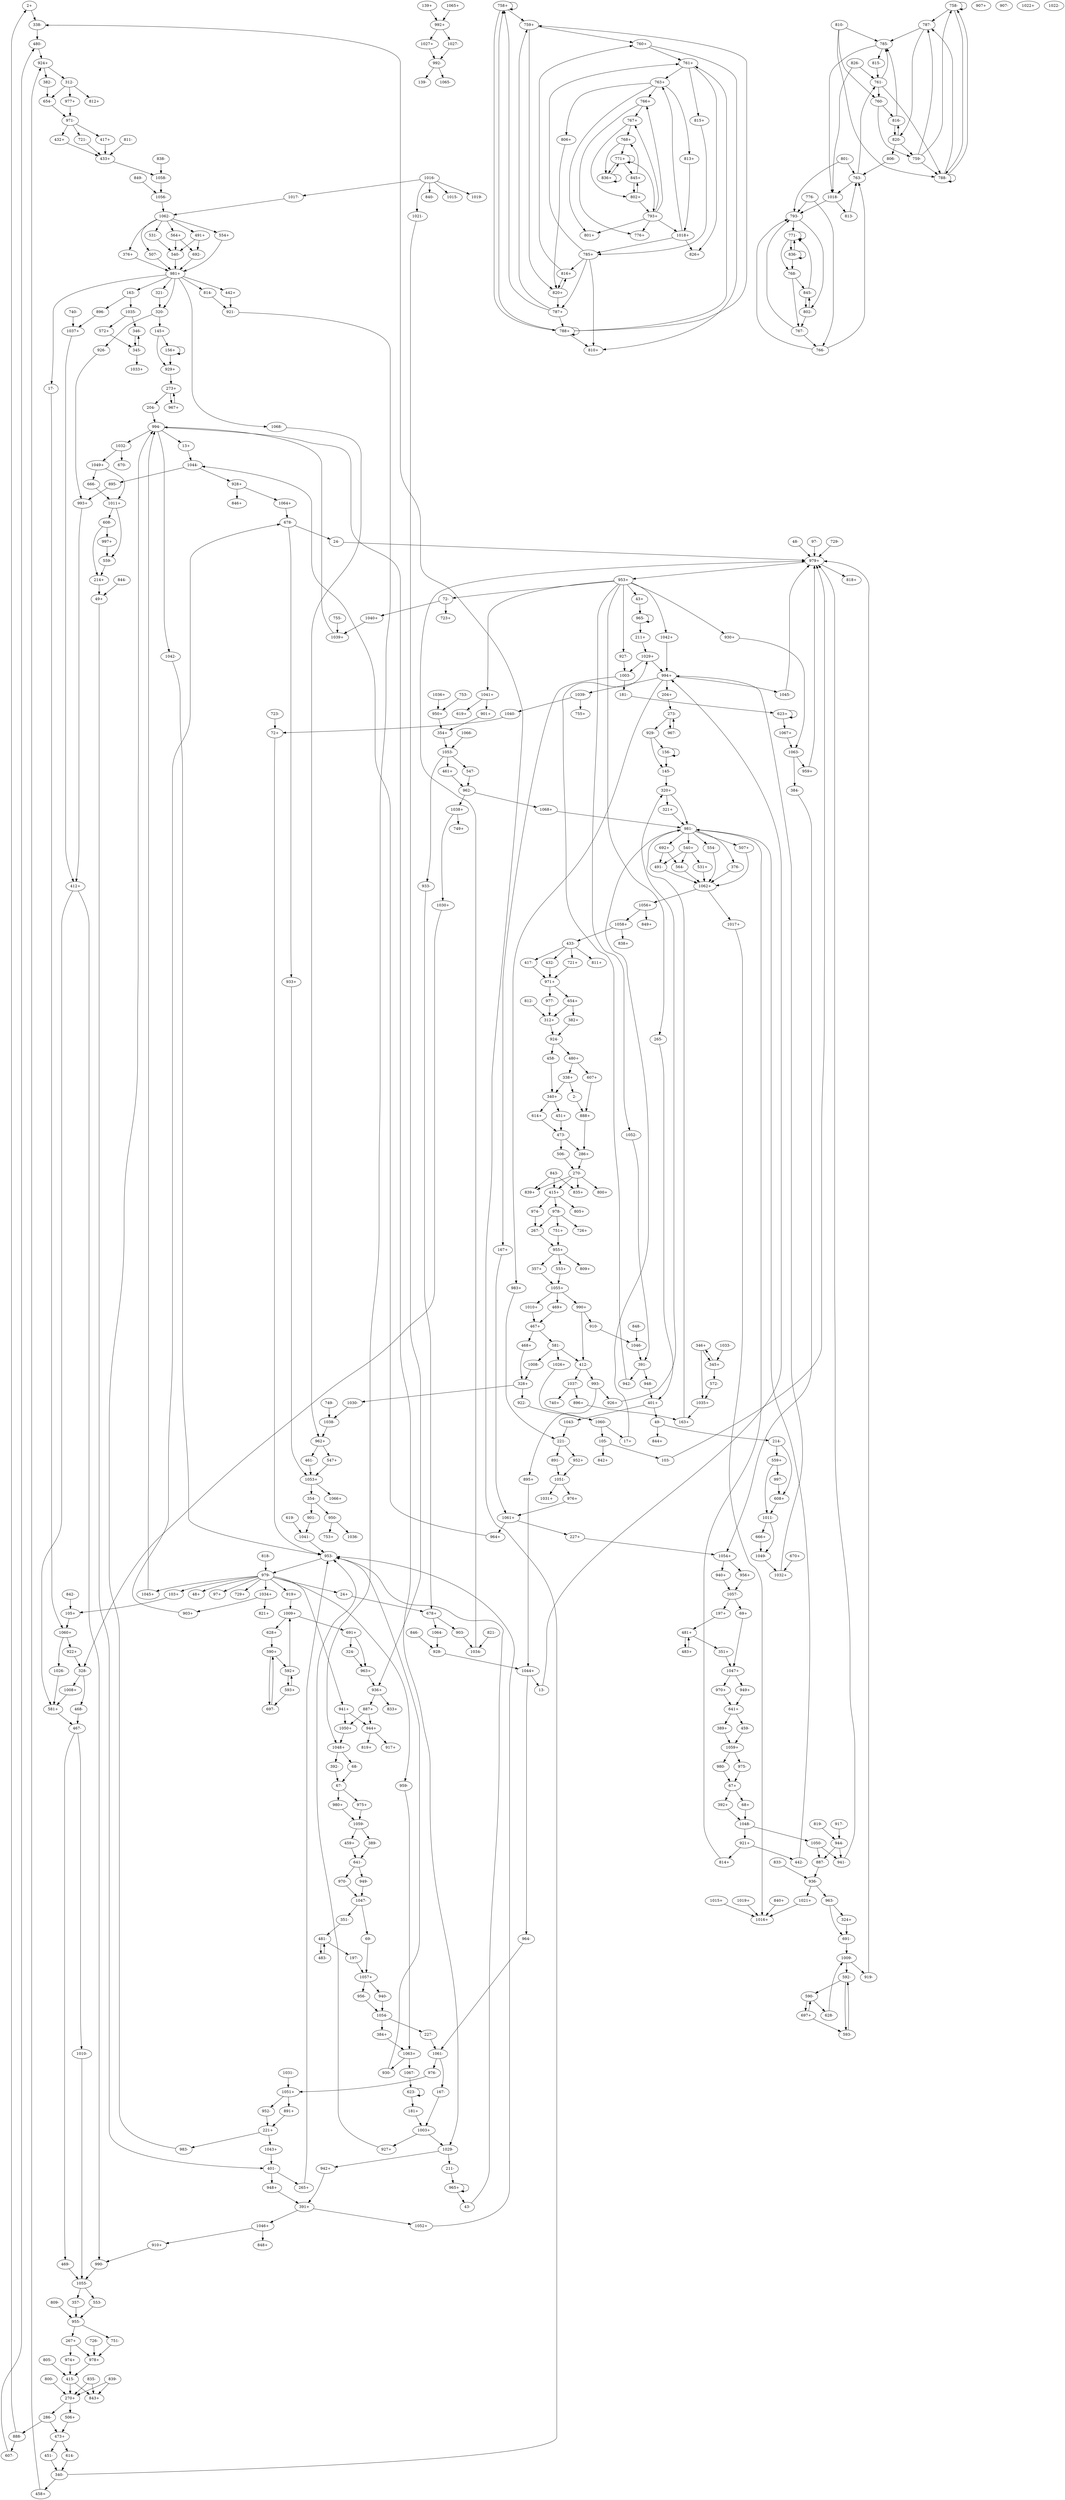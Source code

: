 digraph adj {
graph [k=96]
edge [d=-95]
"2+" [l=181 C=6582]
"2-" [l=181 C=6582]
"13+" [l=51885 C=1941957]
"13-" [l=51885 C=1941957]
"17+" [l=4302 C=156636]
"17-" [l=4302 C=156636]
"24+" [l=47118 C=1579878]
"24-" [l=47118 C=1579878]
"43+" [l=90139 C=2607704]
"43-" [l=90139 C=2607704]
"48+" [l=26106 C=725198]
"48-" [l=26106 C=725198]
"49+" [l=53007 C=1890434]
"49-" [l=53007 C=1890434]
"67+" [l=132 C=2029]
"67-" [l=132 C=2029]
"68+" [l=528 C=12678]
"68-" [l=528 C=12678]
"69+" [l=11473 C=367292]
"69-" [l=11473 C=367292]
"72+" [l=38166 C=1432157]
"72-" [l=38166 C=1432157]
"97+" [l=48884 C=1370904]
"97-" [l=48884 C=1370904]
"103+" [l=34471 C=1302211]
"103-" [l=34471 C=1302211]
"105+" [l=1276 C=47865]
"105-" [l=1276 C=47865]
"139+" [l=9150 C=265242]
"139-" [l=9150 C=265242]
"145+" [l=22200 C=797857]
"145-" [l=22200 C=797857]
"156+" [l=1881 C=69183]
"156-" [l=1881 C=69183]
"163+" [l=350 C=19165]
"163-" [l=350 C=19165]
"167+" [l=44864 C=1351665]
"167-" [l=44864 C=1351665]
"181+" [l=41532 C=1381633]
"181-" [l=41532 C=1381633]
"197+" [l=9313 C=336927]
"197-" [l=9313 C=336927]
"204+" [l=14202 C=515195]
"204-" [l=14202 C=515195]
"211+" [l=39254 C=1178332]
"211-" [l=39254 C=1178332]
"214+" [l=2477 C=88448]
"214-" [l=2477 C=88448]
"221+" [l=165 C=3054]
"221-" [l=165 C=3054]
"227+" [l=2241 C=72974]
"227-" [l=2241 C=72974]
"265+" [l=2547 C=73373]
"265-" [l=2547 C=73373]
"267+" [l=168 C=18447]
"267-" [l=168 C=18447]
"270+" [l=286 C=46417]
"270-" [l=286 C=46417]
"273+" [l=131 C=3286]
"273-" [l=131 C=3286]
"286+" [l=134 C=7956]
"286-" [l=134 C=7956]
"312+" [l=156 C=14797]
"312-" [l=156 C=14797]
"320+" [l=143 C=3873]
"320-" [l=143 C=3873]
"321+" [l=307 C=9457]
"321-" [l=307 C=9457]
"324+" [l=392 C=5524]
"324-" [l=392 C=5524]
"328+" [l=107 C=1008]
"328-" [l=107 C=1008]
"338+" [l=195 C=11540]
"338-" [l=195 C=11540]
"340+" [l=239 C=14249]
"340-" [l=239 C=14249]
"345+" [l=155 C=3597]
"345-" [l=155 C=3597]
"346+" [l=250 C=4123]
"346-" [l=250 C=4123]
"351+" [l=5063 C=164733]
"351-" [l=5063 C=164733]
"354+" [l=212 C=8327]
"354-" [l=212 C=8327]
"357+" [l=191 C=23078]
"357-" [l=191 C=23078]
"376+" [l=246 C=5458]
"376-" [l=246 C=5458]
"382+" [l=303 C=5979]
"382-" [l=303 C=5979]
"384+" [l=2644 C=95093]
"384-" [l=2644 C=95093]
"389+" [l=1997 C=56787]
"389-" [l=1997 C=56787]
"391+" [l=308 C=17439]
"391-" [l=308 C=17439]
"392+" [l=477 C=11357]
"392-" [l=477 C=11357]
"401+" [l=284 C=10398]
"401-" [l=284 C=10398]
"412+" [l=145 C=5036]
"412-" [l=145 C=5036]
"415+" [l=219 C=26354]
"415-" [l=219 C=26354]
"417+" [l=202 C=12619]
"417-" [l=202 C=12619]
"432+" [l=191 C=15404]
"432-" [l=191 C=15404]
"433+" [l=176 C=18499]
"433-" [l=176 C=18499]
"442+" [l=191 C=3356]
"442-" [l=191 C=3356]
"451+" [l=280 C=15746]
"451-" [l=280 C=15746]
"458+" [l=342 C=19893]
"458-" [l=342 C=19893]
"459+" [l=1106 C=33281]
"459-" [l=1106 C=33281]
"461+" [l=191 C=3633]
"461-" [l=191 C=3633]
"467+" [l=152 C=9434]
"467-" [l=152 C=9434]
"468+" [l=281 C=5423]
"468-" [l=281 C=5423]
"469+" [l=191 C=14976]
"469-" [l=191 C=14976]
"473+" [l=131 C=3670]
"473-" [l=131 C=3670]
"480+" [l=231 C=25288]
"480-" [l=231 C=25288]
"481+" [l=193 C=5979]
"481-" [l=193 C=5979]
"483+" [l=183 C=1663]
"483-" [l=183 C=1663]
"491+" [l=164 C=4140]
"491-" [l=164 C=4140]
"506+" [l=195 C=3450]
"506-" [l=195 C=3450]
"507+" [l=344 C=11052]
"507-" [l=344 C=11052]
"531+" [l=190 C=4564]
"531-" [l=190 C=4564]
"540+" [l=176 C=5880]
"540-" [l=176 C=5880]
"547+" [l=191 C=2925]
"547-" [l=191 C=2925]
"553+" [l=191 C=9307]
"553-" [l=191 C=9307]
"554+" [l=326 C=16359]
"554-" [l=326 C=16359]
"559+" [l=216 C=4340]
"559-" [l=216 C=4340]
"564+" [l=176 C=3706]
"564-" [l=176 C=3706]
"572+" [l=256 C=5231]
"572-" [l=256 C=5231]
"581+" [l=161 C=10417]
"581-" [l=161 C=10417]
"590+" [l=103 C=252]
"590-" [l=103 C=252]
"592+" [l=104 C=248]
"592-" [l=104 C=248]
"593+" [l=260 C=2097]
"593-" [l=260 C=2097]
"607+" [l=281 C=14872]
"607-" [l=281 C=14872]
"608+" [l=212 C=3996]
"608-" [l=212 C=3996]
"614+" [l=278 C=6239]
"614-" [l=278 C=6239]
"619+" [l=131 C=142]
"619-" [l=131 C=142]
"623+" [l=203 C=6124]
"623-" [l=203 C=6124]
"628+" [l=189 C=1444]
"628-" [l=189 C=1444]
"641+" [l=152 C=2571]
"641-" [l=152 C=2571]
"654+" [l=189 C=6437]
"654-" [l=189 C=6437]
"666+" [l=246 C=3969]
"666-" [l=246 C=3969]
"670+" [l=163 C=248]
"670-" [l=163 C=248]
"678+" [l=137 C=2319]
"678-" [l=137 C=2319]
"691+" [l=216 C=2535]
"691-" [l=216 C=2535]
"692+" [l=176 C=667]
"692-" [l=176 C=667]
"697+" [l=260 C=2690]
"697-" [l=260 C=2690]
"721+" [l=191 C=288]
"721-" [l=191 C=288]
"723+" [l=155 C=409]
"723-" [l=155 C=409]
"726+" [l=125 C=143]
"726-" [l=125 C=143]
"729+" [l=117 C=53]
"729-" [l=117 C=53]
"740+" [l=126 C=65]
"740-" [l=126 C=65]
"749+" [l=196 C=376]
"749-" [l=196 C=376]
"751+" [l=191 C=545]
"751-" [l=191 C=545]
"753+" [l=147 C=178]
"753-" [l=147 C=178]
"755+" [l=128 C=135]
"755-" [l=128 C=135]
"758+" [l=96 C=255]
"758-" [l=96 C=255]
"759+" [l=96 C=255]
"759-" [l=96 C=255]
"760+" [l=96 C=255]
"760-" [l=96 C=255]
"761+" [l=96 C=255]
"761-" [l=96 C=255]
"763+" [l=96 C=255]
"763-" [l=96 C=255]
"766+" [l=98 C=765]
"766-" [l=98 C=765]
"767+" [l=98 C=765]
"767-" [l=98 C=765]
"768+" [l=102 C=1697]
"768-" [l=102 C=1697]
"771+" [l=99 C=840]
"771-" [l=99 C=840]
"776+" [l=139 C=238]
"776-" [l=139 C=238]
"785+" [l=96 C=155]
"785-" [l=96 C=155]
"787+" [l=96 C=173]
"787-" [l=96 C=173]
"788+" [l=189 C=4005]
"788-" [l=189 C=4005]
"793+" [l=98 C=436]
"793-" [l=98 C=436]
"800+" [l=117 C=88]
"800-" [l=117 C=88]
"801+" [l=134 C=252]
"801-" [l=134 C=252]
"802+" [l=175 C=304]
"802-" [l=175 C=304]
"805+" [l=133 C=98]
"805-" [l=133 C=98]
"806+" [l=162 C=370]
"806-" [l=162 C=370]
"809+" [l=124 C=74]
"809-" [l=124 C=74]
"810+" [l=142 C=3016]
"810-" [l=142 C=3016]
"811+" [l=128 C=102]
"811-" [l=128 C=102]
"812+" [l=102 C=15]
"812-" [l=102 C=15]
"813+" [l=182 C=390]
"813-" [l=182 C=390]
"814+" [l=191 C=365]
"814-" [l=191 C=365]
"815+" [l=188 C=576]
"815-" [l=188 C=576]
"816+" [l=96 C=3]
"816-" [l=96 C=3]
"818+" [l=114 C=51]
"818-" [l=114 C=51]
"819+" [l=157 C=173]
"819-" [l=157 C=173]
"820+" [l=150 C=173]
"820-" [l=150 C=173]
"821+" [l=187 C=440]
"821-" [l=187 C=440]
"826+" [l=155 C=340]
"826-" [l=155 C=340]
"833+" [l=110 C=34]
"833-" [l=110 C=34]
"835+" [l=128 C=103]
"835-" [l=128 C=103]
"836+" [l=113 C=40]
"836-" [l=113 C=40]
"838+" [l=120 C=90]
"838-" [l=120 C=90]
"839+" [l=119 C=78]
"839-" [l=119 C=78]
"840+" [l=111 C=364]
"840-" [l=111 C=364]
"842+" [l=122 C=64]
"842-" [l=122 C=64]
"843+" [l=106 C=34]
"843-" [l=106 C=34]
"844+" [l=123 C=70]
"844-" [l=123 C=70]
"845+" [l=111 C=38]
"845-" [l=111 C=38]
"846+" [l=103 C=18]
"846-" [l=103 C=18]
"848+" [l=140 C=119]
"848-" [l=140 C=119]
"849+" [l=118 C=57]
"849-" [l=118 C=57]
"887+" [l=209376 C=5742170]
"887-" [l=209376 C=5742170]
"888+" [l=287 C=29551]
"888-" [l=287 C=29551]
"891+" [l=21865 C=678735]
"891-" [l=21865 C=678735]
"895+" [l=81373 C=3058103]
"895-" [l=81373 C=3058103]
"896+" [l=105784 C=3978132]
"896-" [l=105784 C=3978132]
"901+" [l=31616 C=1201541]
"901-" [l=31616 C=1201541]
"903+" [l=20063 C=649116]
"903-" [l=20063 C=649116]
"907+" [l=120053 C=3344930]
"907-" [l=120053 C=3344930]
"910+" [l=29707 C=1011045]
"910-" [l=29707 C=1011045]
"917+" [l=54482 C=1458802]
"917-" [l=54482 C=1458802]
"919+" [l=61723 C=1713480]
"919-" [l=61723 C=1713480]
"921+" [l=21184 C=735067]
"921-" [l=21184 C=735067]
"922+" [l=26212 C=1002168]
"922-" [l=26212 C=1002168]
"924+" [l=426 C=81643]
"924-" [l=426 C=81643]
"926+" [l=90544 C=3370799]
"926-" [l=90544 C=3370799]
"927+" [l=9439 C=314995]
"927-" [l=9439 C=314995]
"928+" [l=51601 C=1632412]
"928-" [l=51601 C=1632412]
"929+" [l=17453 C=653815]
"929-" [l=17453 C=653815]
"930+" [l=22324 C=645723]
"930-" [l=22324 C=645723]
"933+" [l=11537 C=363442]
"933-" [l=11537 C=363442]
"936+" [l=66736 C=1841448]
"936-" [l=66736 C=1841448]
"940+" [l=6282 C=233328]
"940-" [l=6282 C=233328]
"941+" [l=22845 C=676824]
"941-" [l=22845 C=676824]
"942+" [l=58615 C=2340307]
"942-" [l=58615 C=2340307]
"944+" [l=36009 C=960657]
"944-" [l=36009 C=960657]
"948+" [l=3053 C=101752]
"948-" [l=3053 C=101752]
"949+" [l=4786 C=170612]
"949-" [l=4786 C=170612]
"950+" [l=50197 C=1887848]
"950-" [l=50197 C=1887848]
"952+" [l=3227 C=102880]
"952-" [l=3227 C=102880]
"953+" [l=356 C=63150]
"953-" [l=356 C=63150]
"955+" [l=471 C=93290]
"955-" [l=471 C=93290]
"956+" [l=7657 C=247441]
"956-" [l=7657 C=247441]
"959+" [l=82230 C=2392414]
"959-" [l=82230 C=2392414]
"962+" [l=883 C=62946]
"962-" [l=883 C=62946]
"963+" [l=2421 C=68383]
"963-" [l=2421 C=68383]
"964+" [l=4215 C=127437]
"964-" [l=4215 C=127437]
"965+" [l=436 C=19689]
"965-" [l=436 C=19689]
"967+" [l=1264 C=46308]
"967-" [l=1264 C=46308]
"970+" [l=4863 C=145925]
"970-" [l=4863 C=145925]
"971+" [l=523 C=106873]
"971-" [l=523 C=106873]
"974+" [l=325 C=11529]
"974-" [l=325 C=11529]
"975+" [l=1277 C=37469]
"975-" [l=1277 C=37469]
"976+" [l=2973 C=93593]
"976-" [l=2973 C=93593]
"977+" [l=192 C=19619]
"977-" [l=192 C=19619]
"978+" [l=273 C=40595]
"978-" [l=273 C=40595]
"979+" [l=389 C=70652]
"979-" [l=389 C=70652]
"980+" [l=1374 C=45594]
"980-" [l=1374 C=45594]
"981+" [l=131 C=8342]
"981-" [l=131 C=8342]
"983+" [l=48657 C=1526556]
"983-" [l=48657 C=1526556]
"990+" [l=333 C=15900]
"990-" [l=333 C=15900]
"992+" [l=151 C=3997]
"992-" [l=151 C=3997]
"993+" [l=206 C=4867]
"993-" [l=206 C=4867]
"994+" [l=177 C=11391]
"994-" [l=177 C=11391]
"997+" [l=248 C=5016]
"997-" [l=248 C=5016]
"1003+" [l=173 C=7638]
"1003-" [l=173 C=7638]
"1008+" [l=217 C=4814]
"1008-" [l=217 C=4814]
"1009+" [l=140 C=2260]
"1009-" [l=140 C=2260]
"1010+" [l=191 C=5213]
"1010-" [l=191 C=5213]
"1011+" [l=100 C=207]
"1011-" [l=100 C=207]
"1015+" [l=152 C=762]
"1015-" [l=152 C=762]
"1016+" [l=125 C=7164]
"1016-" [l=125 C=7164]
"1017+" [l=188 C=676]
"1017-" [l=188 C=676]
"1018+" [l=98 C=430]
"1018-" [l=98 C=430]
"1019+" [l=113 C=800]
"1019-" [l=113 C=800]
"1021+" [l=189 C=821]
"1021-" [l=189 C=821]
"1022+" [l=126 C=7242]
"1022-" [l=126 C=7242]
"1026+" [l=32888 C=1232959]
"1026-" [l=32888 C=1232959]
"1027+" [l=1931 C=58075]
"1027-" [l=1931 C=58075]
"1029+" [l=113 C=2491]
"1029-" [l=113 C=2491]
"1030+" [l=75766 C=2712394]
"1030-" [l=75766 C=2712394]
"1031+" [l=16766 C=514697]
"1031-" [l=16766 C=514697]
"1032+" [l=268273 C=9739814]
"1032-" [l=268273 C=9739814]
"1033+" [l=172481 C=6435395]
"1033-" [l=172481 C=6435395]
"1034+" [l=126511 C=4169438]
"1034-" [l=126511 C=4169438]
"1035+" [l=192717 C=7190025]
"1035-" [l=192717 C=7190025]
"1036+" [l=101714 C=3778558]
"1036-" [l=101714 C=3778558]
"1037+" [l=43734 C=1633226]
"1037-" [l=43734 C=1633226]
"1038+" [l=146791 C=5354006]
"1038-" [l=146791 C=5354006]
"1039+" [l=61726 C=2337519]
"1039-" [l=61726 C=2337519]
"1040+" [l=225065 C=8476738]
"1040-" [l=225065 C=8476738]
"1041+" [l=22798 C=835553]
"1041-" [l=22798 C=835553]
"1042+" [l=75544 C=2379474]
"1042-" [l=75544 C=2379474]
"1043+" [l=37348 C=1111486]
"1043-" [l=37348 C=1111486]
"1044+" [l=6142 C=420109]
"1044-" [l=6142 C=420109]
"1045+" [l=147541 C=5443491]
"1045-" [l=147541 C=5443491]
"1046+" [l=46234 C=1606563]
"1046-" [l=46234 C=1606563]
"1047+" [l=1649 C=83701]
"1047-" [l=1649 C=83701]
"1048+" [l=4635 C=265234]
"1048-" [l=4635 C=265234]
"1049+" [l=75517 C=2719051]
"1049-" [l=75517 C=2719051]
"1050+" [l=51540 C=1563946]
"1050-" [l=51540 C=1563946]
"1051+" [l=635 C=28932]
"1051-" [l=635 C=28932]
"1052+" [l=303326 C=10360232]
"1052-" [l=303326 C=10360232]
"1053+" [l=2039 C=196555]
"1053-" [l=2039 C=196555]
"1054+" [l=2241 C=131726]
"1054-" [l=2241 C=131726]
"1055+" [l=366 C=65473]
"1055-" [l=366 C=65473]
"1056+" [l=810 C=176459]
"1056-" [l=810 C=176459]
"1057+" [l=814 C=43363]
"1057-" [l=814 C=43363]
"1058+" [l=603 C=122781]
"1058-" [l=603 C=122781]
"1059+" [l=2563 C=146500]
"1059-" [l=2563 C=146500]
"1060+" [l=1163 C=59826]
"1060-" [l=1163 C=59826]
"1061+" [l=485 C=21384]
"1061-" [l=485 C=21384]
"1062+" [l=386 C=69312]
"1062-" [l=386 C=69312]
"1063+" [l=343 C=11938]
"1063-" [l=343 C=11938]
"1064+" [l=127172 C=4171616]
"1064-" [l=127172 C=4171616]
"1065+" [l=191761 C=5885626]
"1065-" [l=191761 C=5885626]
"1066+" [l=73833 C=2393604]
"1066-" [l=73833 C=2393604]
"1067+" [l=101739 C=3414872]
"1067-" [l=101739 C=3414872]
"1068+" [l=45253 C=1724496]
"1068-" [l=45253 C=1724496]
"2+" -> "338-"
"2-" -> "888+"
"13+" -> "1044-"
"13-" -> "994+" [d=-76]
"17+" -> "981-" [d=-87]
"17-" -> "1060+"
"24+" -> "678+"
"24-" -> "979+" [d=-30]
"43+" -> "965-"
"43-" -> "953-" [d=-92]
"48-" -> "979+" [d=-30]
"49+" -> "401-"
"49-" -> "214-"
"49-" -> "844+"
"67+" -> "68+"
"67+" -> "392+"
"67-" -> "975+"
"67-" -> "980+"
"68+" -> "1048-"
"68-" -> "67-"
"69+" -> "1047+"
"69-" -> "1057+"
"72+" -> "953-" [d=-91]
"72-" -> "723+"
"72-" -> "1040+"
"97-" -> "979+" [d=-30]
"103+" -> "105+"
"103-" -> "979+" [d=-31]
"105+" -> "1060+"
"105-" -> "103-"
"105-" -> "842+"
"139+" -> "992+"
"145+" -> "156+"
"145+" -> "929+"
"145-" -> "320+"
"156+" -> "156+"
"156+" -> "929+"
"156-" -> "145-"
"156-" -> "156-"
"163+" -> "981-" [d=-89]
"163-" -> "896-"
"163-" -> "1035-"
"167+" -> "1061+"
"167-" -> "1003+"
"181+" -> "1003+"
"181-" -> "623+"
"197+" -> "481+"
"197-" -> "1057+"
"204+" -> "273-"
"204-" -> "994-" [d=-93]
"211+" -> "1029+"
"211-" -> "965+"
"214+" -> "49+"
"214-" -> "559+"
"214-" -> "608+" [d=-91]
"221+" -> "983-"
"221+" -> "1043+"
"221-" -> "891-"
"221-" -> "952+"
"227+" -> "1054+"
"227-" -> "1061-"
"265+" -> "953-" [d=-91]
"265-" -> "401+"
"267+" -> "974+"
"267+" -> "978+" [d=-72]
"267-" -> "955+"
"270+" -> "286-"
"270+" -> "506+"
"270-" -> "800+"
"270-" -> "415+" [d=-93]
"270-" -> "835+" [d=-93]
"270-" -> "839+" [d=-93]
"273+" -> "204-"
"273+" -> "967+"
"273-" -> "929-"
"273-" -> "967-"
"286+" -> "270-"
"286-" -> "888-"
"286-" -> "473+" [d=-34]
"312+" -> "924-"
"312-" -> "812+"
"312-" -> "977+" [d=-52]
"312-" -> "654-" [d=-49]
"320+" -> "321+"
"320+" -> "981-" [d=-18]
"320-" -> "145+"
"320-" -> "926-"
"321+" -> "981-" [d=-93]
"321-" -> "320-"
"324+" -> "691-"
"324-" -> "963+"
"328+" -> "922-"
"328+" -> "1030-"
"328-" -> "468-"
"328-" -> "1008+"
"338+" -> "2-"
"338+" -> "340+" [d=-82]
"338-" -> "480-"
"340+" -> "451+"
"340+" -> "614+"
"340-" -> "458+"
"340-" -> "338-" [d=-82]
"345+" -> "346+"
"345+" -> "572-"
"345-" -> "346-" [d=-78]
"345-" -> "1033+"
"346+" -> "345+" [d=-78]
"346+" -> "1035+" [d=-89]
"346-" -> "345-"
"351+" -> "1047+"
"351-" -> "481-"
"354+" -> "1053-"
"354-" -> "901-"
"354-" -> "950-"
"357+" -> "1055+"
"357-" -> "955-" [d=-94]
"376+" -> "981+" [d=-92]
"376-" -> "1062+" [d=-93]
"382+" -> "924-"
"382-" -> "654-"
"384+" -> "1063+"
"384-" -> "1054+"
"389+" -> "1059+"
"389-" -> "641-"
"391+" -> "1046+"
"391+" -> "1052+"
"391-" -> "942-"
"391-" -> "948-"
"392+" -> "1048-"
"392-" -> "67-"
"401+" -> "49-"
"401+" -> "1043-"
"401-" -> "265+"
"401-" -> "948+"
"412+" -> "990-" [d=-45]
"412+" -> "581+" [d=-45]
"412-" -> "993-"
"412-" -> "1037-"
"415+" -> "974-"
"415+" -> "805+" [d=-66]
"415+" -> "978-" [d=-66]
"415-" -> "843+"
"415-" -> "270+" [d=-93]
"417+" -> "433+" [d=-36]
"417-" -> "971+"
"432+" -> "433+" [d=-18]
"432-" -> "971+" [d=-18]
"433+" -> "1058-"
"433-" -> "811+"
"433-" -> "417-" [d=-36]
"433-" -> "432-" [d=-18]
"433-" -> "721+" [d=-18]
"442+" -> "921-"
"442-" -> "981-" [d=-81]
"451+" -> "473-"
"451-" -> "340-"
"458+" -> "924+"
"458-" -> "340+"
"459+" -> "641-"
"459-" -> "1059+"
"461+" -> "962-"
"461-" -> "1053+" [d=-91]
"467+" -> "468+"
"467+" -> "581-"
"467-" -> "469-"
"467-" -> "1010-"
"468+" -> "328+"
"468-" -> "467-"
"469+" -> "467+"
"469-" -> "1055-" [d=-76]
"473+" -> "451-"
"473+" -> "614-"
"473-" -> "506-"
"473-" -> "286+" [d=-34]
"480+" -> "338+"
"480+" -> "607+"
"480-" -> "924+"
"481+" -> "351+"
"481+" -> "483+"
"481-" -> "197-"
"481-" -> "483-"
"483+" -> "481+"
"483-" -> "481-"
"491+" -> "540-" [d=-80]
"491+" -> "692-" [d=-80]
"491-" -> "1062+" [d=-75]
"506+" -> "473+"
"506-" -> "270-"
"507+" -> "1062+" [d=-93]
"507-" -> "981+" [d=-87]
"531+" -> "1062+" [d=-93]
"531-" -> "540-" [d=-87]
"540+" -> "491-" [d=-80]
"540+" -> "531+" [d=-87]
"540+" -> "564-" [d=-80]
"540-" -> "981+" [d=-21]
"547+" -> "1053+" [d=-91]
"547-" -> "962-"
"553+" -> "1055+"
"553-" -> "955-" [d=-94]
"554+" -> "981+" [d=-87]
"554-" -> "1062+" [d=-75]
"559+" -> "997-"
"559+" -> "1011-"
"559-" -> "214+"
"564+" -> "692-" [d=-80]
"564+" -> "540-" [d=-80]
"564-" -> "1062+" [d=-84]
"572+" -> "345-"
"572-" -> "1035+"
"581+" -> "467-"
"581-" -> "1008-"
"581-" -> "412-" [d=-45]
"581-" -> "1026+" [d=-45]
"590+" -> "592+" [d=-94]
"590+" -> "697-" [d=-94]
"590-" -> "628-"
"590-" -> "697+"
"592+" -> "593+"
"592+" -> "1009+" [d=-78]
"592-" -> "590-" [d=-94]
"592-" -> "593-" [d=-94]
"593+" -> "697-" [d=-94]
"593+" -> "592+" [d=-94]
"593-" -> "592-"
"607+" -> "888+"
"607-" -> "480-"
"608+" -> "1011-"
"608-" -> "997+"
"608-" -> "214+" [d=-91]
"614+" -> "473-"
"614-" -> "340-"
"619-" -> "1041-"
"623+" -> "623+" [d=-14]
"623+" -> "1067+"
"623-" -> "181+"
"623-" -> "623-" [d=-14]
"628+" -> "590+"
"628-" -> "1009-"
"641+" -> "389+"
"641+" -> "459-"
"641-" -> "949-"
"641-" -> "970-"
"654+" -> "382+"
"654+" -> "312+" [d=-49]
"654-" -> "971-"
"666+" -> "1049-"
"666-" -> "1011+"
"670+" -> "1032+"
"678+" -> "903-"
"678+" -> "1064-"
"678-" -> "24-"
"678-" -> "933+"
"691+" -> "324-"
"691+" -> "963+" [d=-87]
"691-" -> "1009-"
"692+" -> "491-" [d=-80]
"692+" -> "564-" [d=-80]
"692-" -> "981+" [d=-21]
"697+" -> "593-" [d=-94]
"697+" -> "590-" [d=-94]
"697-" -> "590+"
"721+" -> "971+" [d=-18]
"721-" -> "433+" [d=-18]
"723-" -> "72+"
"726-" -> "978+" [d=-82]
"729-" -> "979+"
"740-" -> "1037+"
"749-" -> "1038-"
"751+" -> "955+"
"751-" -> "978+"
"753-" -> "950+"
"755-" -> "1039+"
"758+" -> "758+"
"758+" -> "759+"
"758+" -> "788+"
"758-" -> "758-"
"758-" -> "787-"
"758-" -> "788-" [d=-93]
"759+" -> "760+"
"759+" -> "820+" [d=-55]
"759-" -> "758-"
"759-" -> "787-"
"759-" -> "788-" [d=-93]
"760+" -> "761+"
"760+" -> "810+"
"760-" -> "759-"
"760-" -> "816-"
"761+" -> "815+"
"761+" -> "763+" [d=-92]
"761+" -> "826+" [d=-92]
"761-" -> "760-"
"761-" -> "788-" [d=-93]
"761-" -> "785-" [d=-93]
"763+" -> "806+"
"763+" -> "813+" [d=-93]
"763+" -> "766+" [d=-92]
"763+" -> "801+" [d=-92]
"763-" -> "761-" [d=-92]
"763-" -> "1018-" [d=-89]
"766+" -> "767+"
"766+" -> "776+"
"766-" -> "763-" [d=-92]
"766-" -> "793-" [d=-82]
"767+" -> "768+"
"767+" -> "802+"
"767-" -> "766-"
"767-" -> "793-" [d=-82]
"768+" -> "771+" [d=-91]
"768+" -> "836+" [d=-17]
"768-" -> "767-"
"768-" -> "845-"
"771+" -> "836+" [d=-17]
"771+" -> "771+" [d=-30]
"771+" -> "793+" [d=-46]
"771+" -> "845+" [d=-46]
"771-" -> "768-" [d=-91]
"771-" -> "836-" [d=-91]
"771-" -> "771-" [d=-30]
"776-" -> "766-"
"776-" -> "793-" [d=-82]
"785+" -> "787+" [d=-94]
"785+" -> "816+" [d=-94]
"785+" -> "761+" [d=-93]
"785+" -> "810+" [d=-93]
"785-" -> "815-"
"785-" -> "1018-" [d=-92]
"787+" -> "758+"
"787+" -> "759+"
"787+" -> "788+"
"787-" -> "820-"
"787-" -> "785-" [d=-94]
"788+" -> "761+" [d=-93]
"788+" -> "810+" [d=-93]
"788+" -> "758+" [d=-93]
"788+" -> "759+" [d=-93]
"788+" -> "788+" [d=-93]
"788-" -> "758-"
"788-" -> "787-"
"788-" -> "788-" [d=-93]
"793+" -> "1018+" [d=-91]
"793+" -> "766+" [d=-82]
"793+" -> "801+" [d=-82]
"793+" -> "767+" [d=-82]
"793+" -> "776+" [d=-82]
"793-" -> "802-"
"793-" -> "771-" [d=-46]
"800-" -> "270+"
"801-" -> "763-" [d=-92]
"801-" -> "793-" [d=-82]
"802+" -> "793+"
"802+" -> "845+"
"802-" -> "767-"
"802-" -> "845-"
"805-" -> "415-" [d=-66]
"806+" -> "820+" [d=-54]
"806-" -> "763-"
"809-" -> "955-"
"810-" -> "760-"
"810-" -> "788-" [d=-93]
"810-" -> "785-" [d=-93]
"811-" -> "433+"
"812-" -> "312+"
"813+" -> "1018+"
"813-" -> "763-" [d=-93]
"814+" -> "981-" [d=-81]
"814-" -> "921-"
"815+" -> "785+"
"815-" -> "761-"
"816+" -> "760+"
"816+" -> "820+" [d=-55]
"816-" -> "820-"
"816-" -> "785-" [d=-94]
"818-" -> "979-"
"819-" -> "944-"
"820+" -> "787+"
"820+" -> "816+"
"820-" -> "806-" [d=-54]
"820-" -> "759-" [d=-55]
"820-" -> "816-" [d=-55]
"821-" -> "1034-"
"826-" -> "761-" [d=-92]
"826-" -> "1018-" [d=-89]
"833-" -> "936-"
"835-" -> "843+"
"835-" -> "270+" [d=-93]
"836+" -> "771+" [d=-91]
"836+" -> "836+" [d=-17]
"836-" -> "771-" [d=-17]
"836-" -> "768-" [d=-17]
"836-" -> "836-" [d=-17]
"838-" -> "1058-"
"839-" -> "843+"
"839-" -> "270+" [d=-93]
"840+" -> "1016+" [d=-93]
"842-" -> "105+"
"843-" -> "415+"
"843-" -> "835+"
"843-" -> "839+"
"844-" -> "49+"
"845+" -> "768+"
"845+" -> "802+"
"845-" -> "802-"
"845-" -> "771-" [d=-46]
"846-" -> "928-"
"848-" -> "1046-"
"849-" -> "1056-"
"887+" -> "944+"
"887+" -> "1050+"
"887-" -> "936-"
"888+" -> "286+"
"888-" -> "2+"
"888-" -> "607-"
"891+" -> "221+"
"891-" -> "1051-"
"895+" -> "1044+"
"895-" -> "993+"
"896+" -> "163+"
"896-" -> "1037+"
"901+" -> "354+"
"901-" -> "1041-"
"903+" -> "678-"
"903-" -> "1034-"
"910+" -> "990-"
"910-" -> "1046-"
"917-" -> "944-"
"919+" -> "1009+"
"919-" -> "979+" [d=-30]
"921+" -> "442-"
"921+" -> "814+"
"921-" -> "1048+"
"922+" -> "328-"
"922-" -> "1060-"
"924+" -> "312-"
"924+" -> "382-"
"924-" -> "458-"
"924-" -> "480+"
"926+" -> "320+"
"926-" -> "993+"
"927+" -> "953-" [d=-91]
"927-" -> "1003-"
"928+" -> "846+"
"928+" -> "1064+"
"928-" -> "1044+"
"929+" -> "273+"
"929-" -> "145-"
"929-" -> "156-"
"930+" -> "1063-"
"930-" -> "953-" [d=-89]
"933+" -> "1053+"
"933-" -> "678+"
"936+" -> "833+"
"936+" -> "887+"
"936-" -> "963-"
"936-" -> "1021+"
"940+" -> "1057-"
"940-" -> "1054-"
"941+" -> "944+"
"941+" -> "1050+"
"941-" -> "979+" [d=-30]
"942+" -> "391+"
"942-" -> "1029+"
"944+" -> "819+"
"944+" -> "917+"
"944-" -> "887-"
"944-" -> "941-"
"948+" -> "391+"
"948-" -> "401+"
"949+" -> "641+"
"949-" -> "1047-"
"950+" -> "354+"
"950-" -> "753+"
"950-" -> "1036-"
"952+" -> "1051-"
"952-" -> "221+"
"953+" -> "43+" [d=-92]
"953+" -> "72-" [d=-91]
"953+" -> "265-" [d=-91]
"953+" -> "927-" [d=-91]
"953+" -> "930+" [d=-89]
"953+" -> "1041+"
"953+" -> "1042+" [d=-89]
"953+" -> "1052-" [d=-91]
"953-" -> "979-"
"955+" -> "809+"
"955+" -> "357+" [d=-94]
"955+" -> "553+" [d=-94]
"955-" -> "267+"
"955-" -> "751-"
"956+" -> "1057-"
"956-" -> "1054-"
"959+" -> "979+" [d=-30]
"959-" -> "1063+"
"962+" -> "461-"
"962+" -> "547+"
"962-" -> "1038+"
"962-" -> "1068+"
"963+" -> "936+"
"963-" -> "324+"
"963-" -> "691-" [d=-87]
"964+" -> "1044-"
"964-" -> "1061-"
"965+" -> "43-"
"965+" -> "965+" [d=-68]
"965-" -> "211+"
"965-" -> "965-" [d=-68]
"967+" -> "273+"
"967-" -> "273-"
"970+" -> "641+"
"970-" -> "1047-"
"971+" -> "654+"
"971+" -> "977-"
"971-" -> "417+"
"971-" -> "432+" [d=-18]
"971-" -> "721-" [d=-18]
"974+" -> "415-"
"974-" -> "267-"
"975+" -> "1059-"
"975-" -> "67+"
"976+" -> "1061+"
"976-" -> "1051+"
"977+" -> "971-"
"977-" -> "312+" [d=-52]
"978+" -> "415-" [d=-66]
"978-" -> "751+"
"978-" -> "726+" [d=-82]
"978-" -> "267-" [d=-72]
"979+" -> "818+"
"979+" -> "953+"
"979-" -> "729+"
"979-" -> "24+" [d=-30]
"979-" -> "941+" [d=-30]
"979-" -> "103+" [d=-31]
"979-" -> "97+" [d=-30]
"979-" -> "959-" [d=-30]
"979-" -> "48+" [d=-30]
"979-" -> "919+" [d=-30]
"979-" -> "1034+" [d=-31]
"979-" -> "1045+" [d=-30]
"980+" -> "1059-"
"980-" -> "67+"
"981+" -> "321-" [d=-93]
"981+" -> "163-" [d=-89]
"981+" -> "320-" [d=-18]
"981+" -> "17-" [d=-87]
"981+" -> "442+" [d=-81]
"981+" -> "814-" [d=-81]
"981+" -> "1068-" [d=-94]
"981-" -> "376-" [d=-92]
"981-" -> "507+" [d=-87]
"981-" -> "554-" [d=-87]
"981-" -> "540+" [d=-21]
"981-" -> "692+" [d=-21]
"983+" -> "221-"
"983-" -> "994-" [d=-85]
"990+" -> "910-"
"990+" -> "412-" [d=-45]
"990-" -> "1055-"
"992+" -> "1027+"
"992+" -> "1027-"
"992-" -> "139-"
"992-" -> "1065-"
"993+" -> "412+"
"993-" -> "895+"
"993-" -> "926+"
"994+" -> "204+" [d=-93]
"994+" -> "983+" [d=-85]
"994+" -> "1039-"
"994+" -> "1045-" [d=-85]
"994-" -> "1029-"
"994-" -> "13+" [d=-76]
"994-" -> "1032-" [d=-77]
"994-" -> "1042-" [d=-76]
"997+" -> "559-"
"997-" -> "608+"
"1003+" -> "927+"
"1003+" -> "1029-"
"1003-" -> "167+"
"1003-" -> "181-"
"1008+" -> "581+"
"1008-" -> "328+"
"1009+" -> "628+"
"1009+" -> "691+"
"1009-" -> "919-"
"1009-" -> "592-" [d=-78]
"1010+" -> "467+"
"1010-" -> "1055-" [d=-76]
"1011+" -> "559-"
"1011+" -> "608-"
"1011-" -> "666+"
"1011-" -> "1049-" [d=-83]
"1015+" -> "1016+"
"1016-" -> "1015-"
"1016-" -> "1019-"
"1016-" -> "1021-" [d=-94]
"1016-" -> "840-" [d=-93]
"1016-" -> "1017-" [d=-93]
"1017+" -> "1016+" [d=-93]
"1017-" -> "1062-"
"1018+" -> "785+" [d=-92]
"1018+" -> "763+" [d=-89]
"1018+" -> "826+" [d=-89]
"1018-" -> "813-"
"1018-" -> "793-" [d=-91]
"1019+" -> "1016+"
"1021+" -> "1016+" [d=-94]
"1021-" -> "936+"
"1026+" -> "1060-"
"1026-" -> "581+" [d=-45]
"1027+" -> "992-"
"1027-" -> "992-"
"1029+" -> "994+"
"1029+" -> "1003-"
"1029-" -> "211-"
"1029-" -> "942+"
"1030+" -> "328-"
"1030-" -> "1038-"
"1031-" -> "1051+"
"1032+" -> "994+" [d=-77]
"1032-" -> "670-"
"1032-" -> "1049+"
"1033-" -> "345+"
"1034+" -> "821+"
"1034+" -> "903+"
"1034-" -> "979+" [d=-31]
"1035+" -> "163+"
"1035-" -> "572+"
"1035-" -> "346-" [d=-89]
"1036+" -> "950+"
"1037+" -> "412+"
"1037-" -> "740+"
"1037-" -> "896+"
"1038+" -> "749+"
"1038+" -> "1030+"
"1038-" -> "962+"
"1039+" -> "994-"
"1039-" -> "755+"
"1039-" -> "1040-"
"1040+" -> "1039+"
"1040-" -> "72+"
"1041+" -> "619+"
"1041+" -> "901+"
"1041-" -> "953-"
"1042+" -> "994+" [d=-76]
"1042-" -> "953-" [d=-89]
"1043+" -> "401-"
"1043-" -> "221-"
"1044+" -> "13-"
"1044+" -> "964-"
"1044-" -> "895-"
"1044-" -> "928+"
"1045+" -> "994-" [d=-85]
"1045-" -> "979+" [d=-30]
"1046+" -> "848+"
"1046+" -> "910+"
"1046-" -> "391-"
"1047+" -> "949+"
"1047+" -> "970+"
"1047-" -> "69-"
"1047-" -> "351-"
"1048+" -> "68-"
"1048+" -> "392-"
"1048-" -> "921+"
"1048-" -> "1050-"
"1049+" -> "666-"
"1049+" -> "1011+" [d=-83]
"1049-" -> "1032+"
"1050+" -> "1048+"
"1050-" -> "887-"
"1050-" -> "941-"
"1051+" -> "891+"
"1051+" -> "952-"
"1051-" -> "976+"
"1051-" -> "1031+"
"1052+" -> "953-" [d=-91]
"1052-" -> "391-"
"1053+" -> "354-"
"1053+" -> "1066+"
"1053-" -> "933-"
"1053-" -> "461+" [d=-91]
"1053-" -> "547-" [d=-91]
"1054+" -> "940+"
"1054+" -> "956+"
"1054-" -> "227-"
"1054-" -> "384+"
"1055+" -> "990+"
"1055+" -> "469+" [d=-76]
"1055+" -> "1010+" [d=-76]
"1055-" -> "357-"
"1055-" -> "553-"
"1056+" -> "849+"
"1056+" -> "1058+"
"1056-" -> "1062-"
"1057+" -> "940-"
"1057+" -> "956-"
"1057-" -> "69+"
"1057-" -> "197+"
"1058+" -> "433-"
"1058+" -> "838+"
"1058-" -> "1056-"
"1059+" -> "975-"
"1059+" -> "980-"
"1059-" -> "389-"
"1059-" -> "459+"
"1060+" -> "922+"
"1060+" -> "1026-"
"1060-" -> "17+"
"1060-" -> "105-"
"1061+" -> "227+"
"1061+" -> "964+"
"1061-" -> "167-"
"1061-" -> "976-"
"1062+" -> "1017+"
"1062+" -> "1056+"
"1062-" -> "376+" [d=-93]
"1062-" -> "507-" [d=-93]
"1062-" -> "531-" [d=-93]
"1062-" -> "564+" [d=-84]
"1062-" -> "491+" [d=-75]
"1062-" -> "554+" [d=-75]
"1063+" -> "930-"
"1063+" -> "1067-"
"1063-" -> "384-"
"1063-" -> "959+"
"1064+" -> "678-"
"1064-" -> "928-"
"1065+" -> "992+"
"1066-" -> "1053-"
"1067+" -> "1063-"
"1067-" -> "623-"
"1068+" -> "981-" [d=-94]
"1068-" -> "962+"
}
